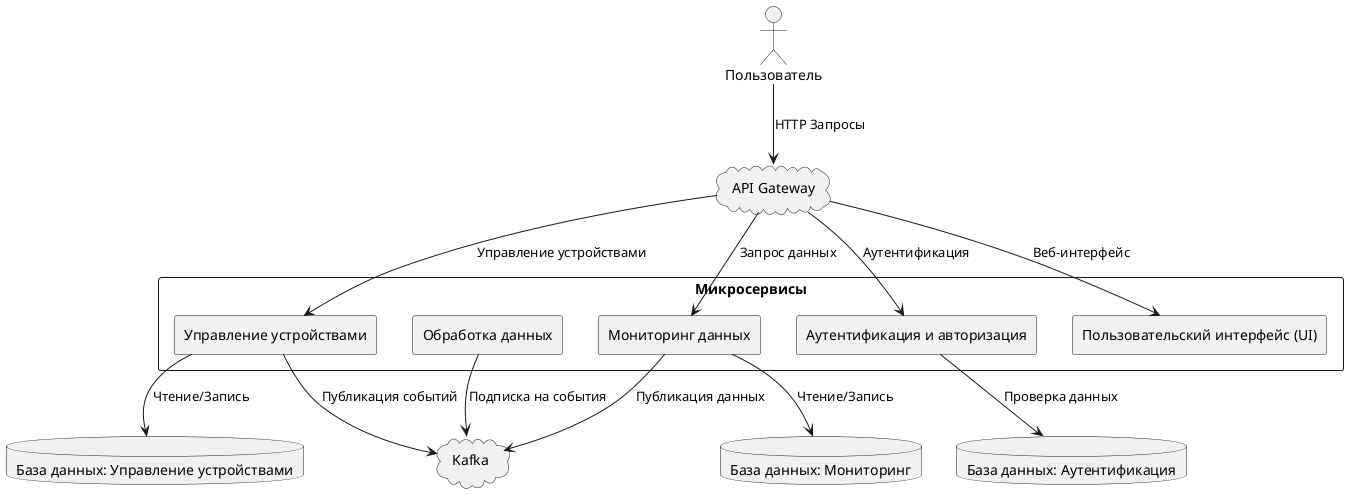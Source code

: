 @startuml
!define RECTANGLE rectangle
!define CLOUD cloud
!define DATABASE database

actor "Пользователь" as User

CLOUD "API Gateway" as Gateway

RECTANGLE "Микросервисы" {
    RECTANGLE "Управление устройствами" as DeviceService
    RECTANGLE "Мониторинг данных" as MonitoringService
    RECTANGLE "Аутентификация и авторизация" as AuthService
    RECTANGLE "Обработка данных" as DataProcessing
    RECTANGLE "Пользовательский интерфейс (UI)" as UIService
}

CLOUD "Kafka" as Kafka
DATABASE "База данных: Управление устройствами" as DeviceDB
DATABASE "База данных: Мониторинг" as MonitoringDB
DATABASE "База данных: Аутентификация" as AuthDB

User --> Gateway : HTTP Запросы
Gateway --> AuthService : Аутентификация
Gateway --> UIService : Веб-интерфейс
Gateway --> DeviceService : Управление устройствами
Gateway --> MonitoringService : Запрос данных

DeviceService --> DeviceDB : Чтение/Запись
MonitoringService --> MonitoringDB : Чтение/Запись
AuthService --> AuthDB : Проверка данных

DeviceService --> Kafka : Публикация событий
MonitoringService --> Kafka : Публикация данных
DataProcessing --> Kafka : Подписка на события

@enduml
